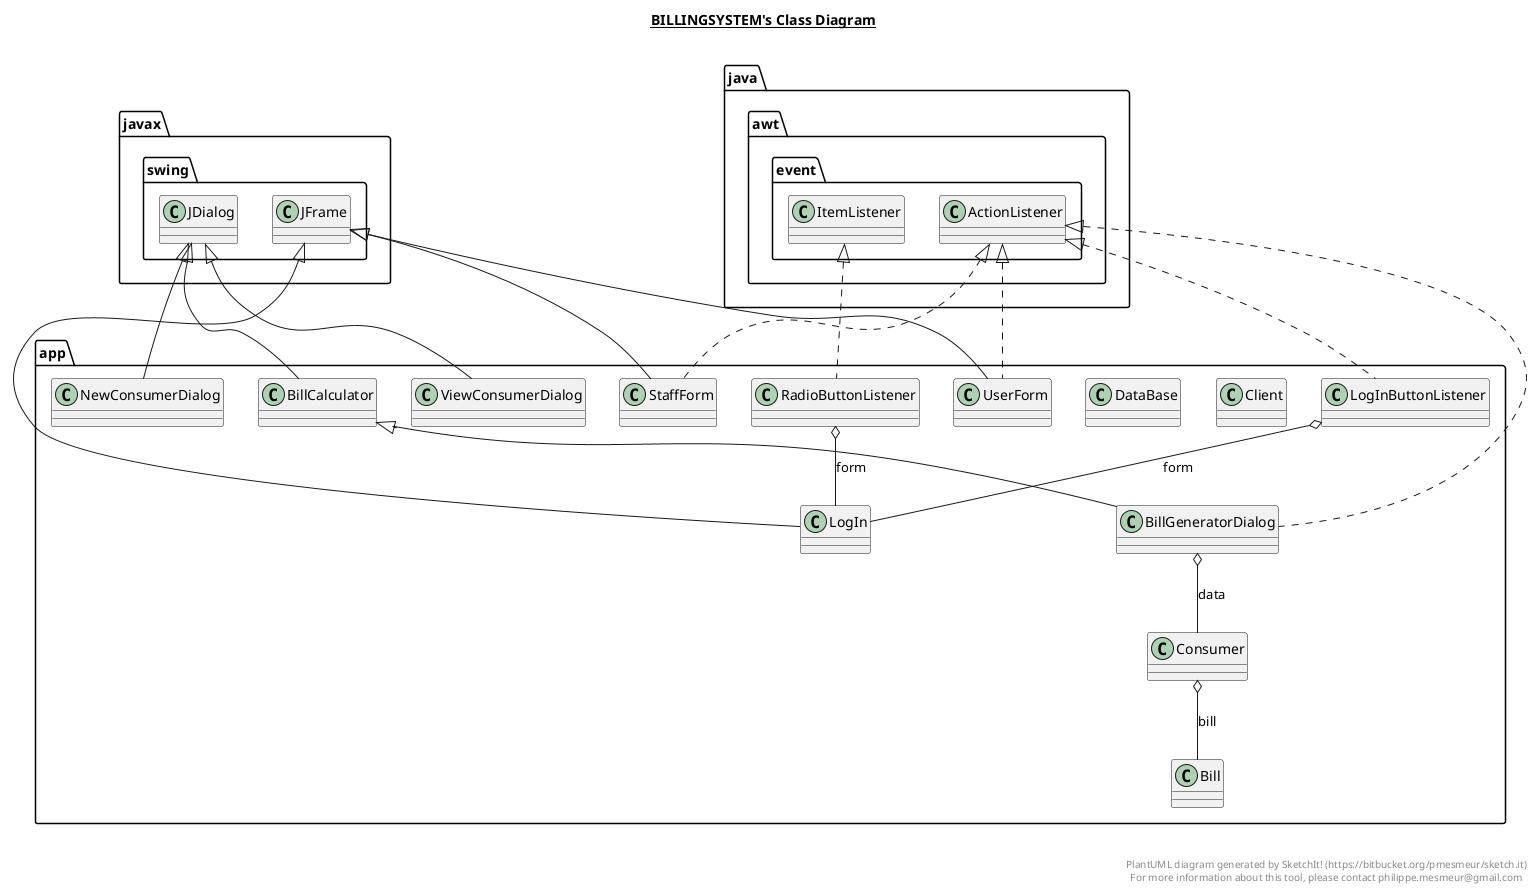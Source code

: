 @startuml

title __BILLINGSYSTEM's Class Diagram__\n

  namespace app {
    class app.Bill {
    }
  }
  

  namespace app {
    class app.BillCalculator {
    }
  }
  

  namespace app {
    class app.BillGeneratorDialog {
    }
  }
  

  namespace app {
    class app.Client {
    }
  }
  

  namespace app {
    class app.Consumer {
    }
  }
  

  namespace app {
    class app.DataBase {
    }
  }
  

  namespace app {
    class app.LogIn {
    }
  }
  

  namespace app {
    class app.LogInButtonListener {
    }
  }
  

  namespace app {
    class app.NewConsumerDialog {
    }
  }
  

  namespace app {
    class app.RadioButtonListener {
    }
  }
  

  namespace app {
    class app.StaffForm {
    }
  }
  

  namespace app {
    class app.UserForm {
    }
  }
  

  namespace app {
    class app.ViewConsumerDialog {
    }
  }
  

  app.BillCalculator -up-|> javax.swing.JDialog
  app.BillGeneratorDialog .up.|> java.awt.event.ActionListener
  app.BillGeneratorDialog -up-|> app.BillCalculator
  app.BillGeneratorDialog o-- app.Consumer : data
  app.Consumer o-- app.Bill : bill
  app.LogIn -up-|> javax.swing.JFrame
  app.LogInButtonListener .up.|> java.awt.event.ActionListener
  app.LogInButtonListener o-- app.LogIn : form
  app.NewConsumerDialog -up-|> javax.swing.JDialog
  app.RadioButtonListener .up.|> java.awt.event.ItemListener
  app.RadioButtonListener o-- app.LogIn : form
  app.StaffForm .up.|> java.awt.event.ActionListener
  app.StaffForm -up-|> javax.swing.JFrame
  app.UserForm .up.|> java.awt.event.ActionListener
  app.UserForm -up-|> javax.swing.JFrame
  app.ViewConsumerDialog -up-|> javax.swing.JDialog


right footer


PlantUML diagram generated by SketchIt! (https://bitbucket.org/pmesmeur/sketch.it)
For more information about this tool, please contact philippe.mesmeur@gmail.com
endfooter

@enduml
